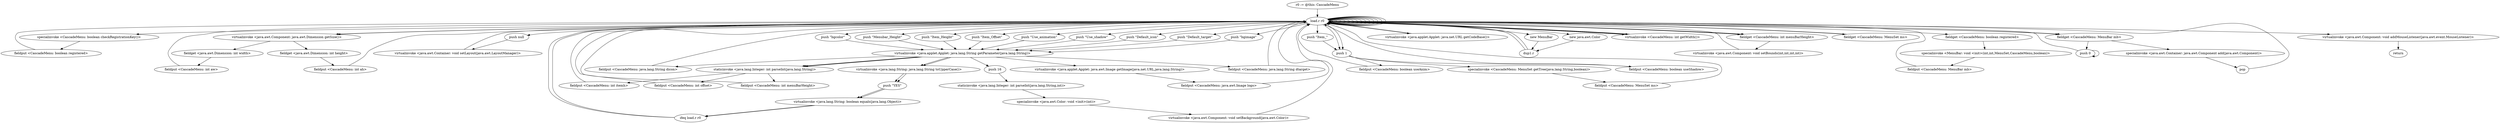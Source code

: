 digraph "" {
    "r0 := @this: CascadeMenu"
    "load.r r0"
    "r0 := @this: CascadeMenu"->"load.r r0";
    "load.r r0"->"load.r r0";
    "specialinvoke <CascadeMenu: boolean checkRegistrationKey()>"
    "load.r r0"->"specialinvoke <CascadeMenu: boolean checkRegistrationKey()>";
    "fieldput <CascadeMenu: boolean registered>"
    "specialinvoke <CascadeMenu: boolean checkRegistrationKey()>"->"fieldput <CascadeMenu: boolean registered>";
    "fieldput <CascadeMenu: boolean registered>"->"load.r r0";
    "load.r r0"->"load.r r0";
    "virtualinvoke <java.awt.Component: java.awt.Dimension getSize()>"
    "load.r r0"->"virtualinvoke <java.awt.Component: java.awt.Dimension getSize()>";
    "fieldget <java.awt.Dimension: int width>"
    "virtualinvoke <java.awt.Component: java.awt.Dimension getSize()>"->"fieldget <java.awt.Dimension: int width>";
    "fieldput <CascadeMenu: int aw>"
    "fieldget <java.awt.Dimension: int width>"->"fieldput <CascadeMenu: int aw>";
    "fieldput <CascadeMenu: int aw>"->"load.r r0";
    "load.r r0"->"load.r r0";
    "load.r r0"->"virtualinvoke <java.awt.Component: java.awt.Dimension getSize()>";
    "fieldget <java.awt.Dimension: int height>"
    "virtualinvoke <java.awt.Component: java.awt.Dimension getSize()>"->"fieldget <java.awt.Dimension: int height>";
    "fieldput <CascadeMenu: int ah>"
    "fieldget <java.awt.Dimension: int height>"->"fieldput <CascadeMenu: int ah>";
    "fieldput <CascadeMenu: int ah>"->"load.r r0";
    "push null"
    "load.r r0"->"push null";
    "virtualinvoke <java.awt.Container: void setLayout(java.awt.LayoutManager)>"
    "push null"->"virtualinvoke <java.awt.Container: void setLayout(java.awt.LayoutManager)>";
    "virtualinvoke <java.awt.Container: void setLayout(java.awt.LayoutManager)>"->"load.r r0";
    "load.r r0"->"load.r r0";
    "push \"Item_Height\""
    "load.r r0"->"push \"Item_Height\"";
    "virtualinvoke <java.applet.Applet: java.lang.String getParameter(java.lang.String)>"
    "push \"Item_Height\""->"virtualinvoke <java.applet.Applet: java.lang.String getParameter(java.lang.String)>";
    "staticinvoke <java.lang.Integer: int parseInt(java.lang.String)>"
    "virtualinvoke <java.applet.Applet: java.lang.String getParameter(java.lang.String)>"->"staticinvoke <java.lang.Integer: int parseInt(java.lang.String)>";
    "fieldput <CascadeMenu: int itemh>"
    "staticinvoke <java.lang.Integer: int parseInt(java.lang.String)>"->"fieldput <CascadeMenu: int itemh>";
    "fieldput <CascadeMenu: int itemh>"->"load.r r0";
    "load.r r0"->"load.r r0";
    "push \"Item_Offset\""
    "load.r r0"->"push \"Item_Offset\"";
    "push \"Item_Offset\""->"virtualinvoke <java.applet.Applet: java.lang.String getParameter(java.lang.String)>";
    "virtualinvoke <java.applet.Applet: java.lang.String getParameter(java.lang.String)>"->"staticinvoke <java.lang.Integer: int parseInt(java.lang.String)>";
    "fieldput <CascadeMenu: int offset>"
    "staticinvoke <java.lang.Integer: int parseInt(java.lang.String)>"->"fieldput <CascadeMenu: int offset>";
    "fieldput <CascadeMenu: int offset>"->"load.r r0";
    "push \"Use_animation\""
    "load.r r0"->"push \"Use_animation\"";
    "push \"Use_animation\""->"virtualinvoke <java.applet.Applet: java.lang.String getParameter(java.lang.String)>";
    "virtualinvoke <java.lang.String: java.lang.String toUpperCase()>"
    "virtualinvoke <java.applet.Applet: java.lang.String getParameter(java.lang.String)>"->"virtualinvoke <java.lang.String: java.lang.String toUpperCase()>";
    "push \"YES\""
    "virtualinvoke <java.lang.String: java.lang.String toUpperCase()>"->"push \"YES\"";
    "virtualinvoke <java.lang.String: boolean equals(java.lang.Object)>"
    "push \"YES\""->"virtualinvoke <java.lang.String: boolean equals(java.lang.Object)>";
    "ifeq load.r r0"
    "virtualinvoke <java.lang.String: boolean equals(java.lang.Object)>"->"ifeq load.r r0";
    "ifeq load.r r0"->"load.r r0";
    "push 1"
    "load.r r0"->"push 1";
    "fieldput <CascadeMenu: boolean useAnim>"
    "push 1"->"fieldput <CascadeMenu: boolean useAnim>";
    "fieldput <CascadeMenu: boolean useAnim>"->"load.r r0";
    "push \"Use_shadow\""
    "load.r r0"->"push \"Use_shadow\"";
    "push \"Use_shadow\""->"virtualinvoke <java.applet.Applet: java.lang.String getParameter(java.lang.String)>";
    "virtualinvoke <java.applet.Applet: java.lang.String getParameter(java.lang.String)>"->"virtualinvoke <java.lang.String: java.lang.String toUpperCase()>";
    "virtualinvoke <java.lang.String: java.lang.String toUpperCase()>"->"push \"YES\"";
    "push \"YES\""->"virtualinvoke <java.lang.String: boolean equals(java.lang.Object)>";
    "virtualinvoke <java.lang.String: boolean equals(java.lang.Object)>"->"ifeq load.r r0";
    "ifeq load.r r0"->"load.r r0";
    "load.r r0"->"push 1";
    "fieldput <CascadeMenu: boolean useShadow>"
    "push 1"->"fieldput <CascadeMenu: boolean useShadow>";
    "fieldput <CascadeMenu: boolean useShadow>"->"load.r r0";
    "load.r r0"->"load.r r0";
    "push \"Default_icon\""
    "load.r r0"->"push \"Default_icon\"";
    "push \"Default_icon\""->"virtualinvoke <java.applet.Applet: java.lang.String getParameter(java.lang.String)>";
    "fieldput <CascadeMenu: java.lang.String dicon>"
    "virtualinvoke <java.applet.Applet: java.lang.String getParameter(java.lang.String)>"->"fieldput <CascadeMenu: java.lang.String dicon>";
    "fieldput <CascadeMenu: java.lang.String dicon>"->"load.r r0";
    "load.r r0"->"load.r r0";
    "push \"Default_target\""
    "load.r r0"->"push \"Default_target\"";
    "push \"Default_target\""->"virtualinvoke <java.applet.Applet: java.lang.String getParameter(java.lang.String)>";
    "fieldput <CascadeMenu: java.lang.String dtarget>"
    "virtualinvoke <java.applet.Applet: java.lang.String getParameter(java.lang.String)>"->"fieldput <CascadeMenu: java.lang.String dtarget>";
    "fieldput <CascadeMenu: java.lang.String dtarget>"->"load.r r0";
    "load.r r0"->"load.r r0";
    "push \"Item_\""
    "load.r r0"->"push \"Item_\"";
    "push \"Item_\""->"push 1";
    "specialinvoke <CascadeMenu: MenuSet getTree(java.lang.String,boolean)>"
    "push 1"->"specialinvoke <CascadeMenu: MenuSet getTree(java.lang.String,boolean)>";
    "fieldput <CascadeMenu: MenuSet ms>"
    "specialinvoke <CascadeMenu: MenuSet getTree(java.lang.String,boolean)>"->"fieldput <CascadeMenu: MenuSet ms>";
    "fieldput <CascadeMenu: MenuSet ms>"->"load.r r0";
    "load.r r0"->"load.r r0";
    "load.r r0"->"load.r r0";
    "virtualinvoke <java.applet.Applet: java.net.URL getCodeBase()>"
    "load.r r0"->"virtualinvoke <java.applet.Applet: java.net.URL getCodeBase()>";
    "virtualinvoke <java.applet.Applet: java.net.URL getCodeBase()>"->"load.r r0";
    "push \"bgimage\""
    "load.r r0"->"push \"bgimage\"";
    "push \"bgimage\""->"virtualinvoke <java.applet.Applet: java.lang.String getParameter(java.lang.String)>";
    "virtualinvoke <java.applet.Applet: java.awt.Image getImage(java.net.URL,java.lang.String)>"
    "virtualinvoke <java.applet.Applet: java.lang.String getParameter(java.lang.String)>"->"virtualinvoke <java.applet.Applet: java.awt.Image getImage(java.net.URL,java.lang.String)>";
    "fieldput <CascadeMenu: java.awt.Image logo>"
    "virtualinvoke <java.applet.Applet: java.awt.Image getImage(java.net.URL,java.lang.String)>"->"fieldput <CascadeMenu: java.awt.Image logo>";
    "fieldput <CascadeMenu: java.awt.Image logo>"->"load.r r0";
    "new java.awt.Color"
    "load.r r0"->"new java.awt.Color";
    "dup1.r"
    "new java.awt.Color"->"dup1.r";
    "dup1.r"->"load.r r0";
    "push \"bgcolor\""
    "load.r r0"->"push \"bgcolor\"";
    "push \"bgcolor\""->"virtualinvoke <java.applet.Applet: java.lang.String getParameter(java.lang.String)>";
    "push 16"
    "virtualinvoke <java.applet.Applet: java.lang.String getParameter(java.lang.String)>"->"push 16";
    "staticinvoke <java.lang.Integer: int parseInt(java.lang.String,int)>"
    "push 16"->"staticinvoke <java.lang.Integer: int parseInt(java.lang.String,int)>";
    "specialinvoke <java.awt.Color: void <init>(int)>"
    "staticinvoke <java.lang.Integer: int parseInt(java.lang.String,int)>"->"specialinvoke <java.awt.Color: void <init>(int)>";
    "virtualinvoke <java.awt.Component: void setBackground(java.awt.Color)>"
    "specialinvoke <java.awt.Color: void <init>(int)>"->"virtualinvoke <java.awt.Component: void setBackground(java.awt.Color)>";
    "virtualinvoke <java.awt.Component: void setBackground(java.awt.Color)>"->"load.r r0";
    "load.r r0"->"load.r r0";
    "push \"Menubar_Height\""
    "load.r r0"->"push \"Menubar_Height\"";
    "push \"Menubar_Height\""->"virtualinvoke <java.applet.Applet: java.lang.String getParameter(java.lang.String)>";
    "virtualinvoke <java.applet.Applet: java.lang.String getParameter(java.lang.String)>"->"staticinvoke <java.lang.Integer: int parseInt(java.lang.String)>";
    "fieldput <CascadeMenu: int menuBarHeight>"
    "staticinvoke <java.lang.Integer: int parseInt(java.lang.String)>"->"fieldput <CascadeMenu: int menuBarHeight>";
    "fieldput <CascadeMenu: int menuBarHeight>"->"load.r r0";
    "new MenuBar"
    "load.r r0"->"new MenuBar";
    "new MenuBar"->"dup1.r";
    "dup1.r"->"load.r r0";
    "virtualinvoke <CascadeMenu: int getWidth()>"
    "load.r r0"->"virtualinvoke <CascadeMenu: int getWidth()>";
    "virtualinvoke <CascadeMenu: int getWidth()>"->"load.r r0";
    "fieldget <CascadeMenu: int menuBarHeight>"
    "load.r r0"->"fieldget <CascadeMenu: int menuBarHeight>";
    "fieldget <CascadeMenu: int menuBarHeight>"->"load.r r0";
    "fieldget <CascadeMenu: MenuSet ms>"
    "load.r r0"->"fieldget <CascadeMenu: MenuSet ms>";
    "fieldget <CascadeMenu: MenuSet ms>"->"load.r r0";
    "load.r r0"->"load.r r0";
    "fieldget <CascadeMenu: boolean registered>"
    "load.r r0"->"fieldget <CascadeMenu: boolean registered>";
    "specialinvoke <MenuBar: void <init>(int,int,MenuSet,CascadeMenu,boolean)>"
    "fieldget <CascadeMenu: boolean registered>"->"specialinvoke <MenuBar: void <init>(int,int,MenuSet,CascadeMenu,boolean)>";
    "fieldput <CascadeMenu: MenuBar mb>"
    "specialinvoke <MenuBar: void <init>(int,int,MenuSet,CascadeMenu,boolean)>"->"fieldput <CascadeMenu: MenuBar mb>";
    "fieldput <CascadeMenu: MenuBar mb>"->"load.r r0";
    "fieldget <CascadeMenu: MenuBar mb>"
    "load.r r0"->"fieldget <CascadeMenu: MenuBar mb>";
    "push 0"
    "fieldget <CascadeMenu: MenuBar mb>"->"push 0";
    "push 0"->"push 0";
    "push 0"->"load.r r0";
    "load.r r0"->"virtualinvoke <CascadeMenu: int getWidth()>";
    "virtualinvoke <CascadeMenu: int getWidth()>"->"load.r r0";
    "load.r r0"->"fieldget <CascadeMenu: int menuBarHeight>";
    "virtualinvoke <java.awt.Component: void setBounds(int,int,int,int)>"
    "fieldget <CascadeMenu: int menuBarHeight>"->"virtualinvoke <java.awt.Component: void setBounds(int,int,int,int)>";
    "virtualinvoke <java.awt.Component: void setBounds(int,int,int,int)>"->"load.r r0";
    "load.r r0"->"load.r r0";
    "load.r r0"->"fieldget <CascadeMenu: MenuBar mb>";
    "specialinvoke <java.awt.Container: java.awt.Component add(java.awt.Component)>"
    "fieldget <CascadeMenu: MenuBar mb>"->"specialinvoke <java.awt.Container: java.awt.Component add(java.awt.Component)>";
    "pop"
    "specialinvoke <java.awt.Container: java.awt.Component add(java.awt.Component)>"->"pop";
    "pop"->"load.r r0";
    "load.r r0"->"load.r r0";
    "virtualinvoke <java.awt.Component: void addMouseListener(java.awt.event.MouseListener)>"
    "load.r r0"->"virtualinvoke <java.awt.Component: void addMouseListener(java.awt.event.MouseListener)>";
    "return"
    "virtualinvoke <java.awt.Component: void addMouseListener(java.awt.event.MouseListener)>"->"return";
}
